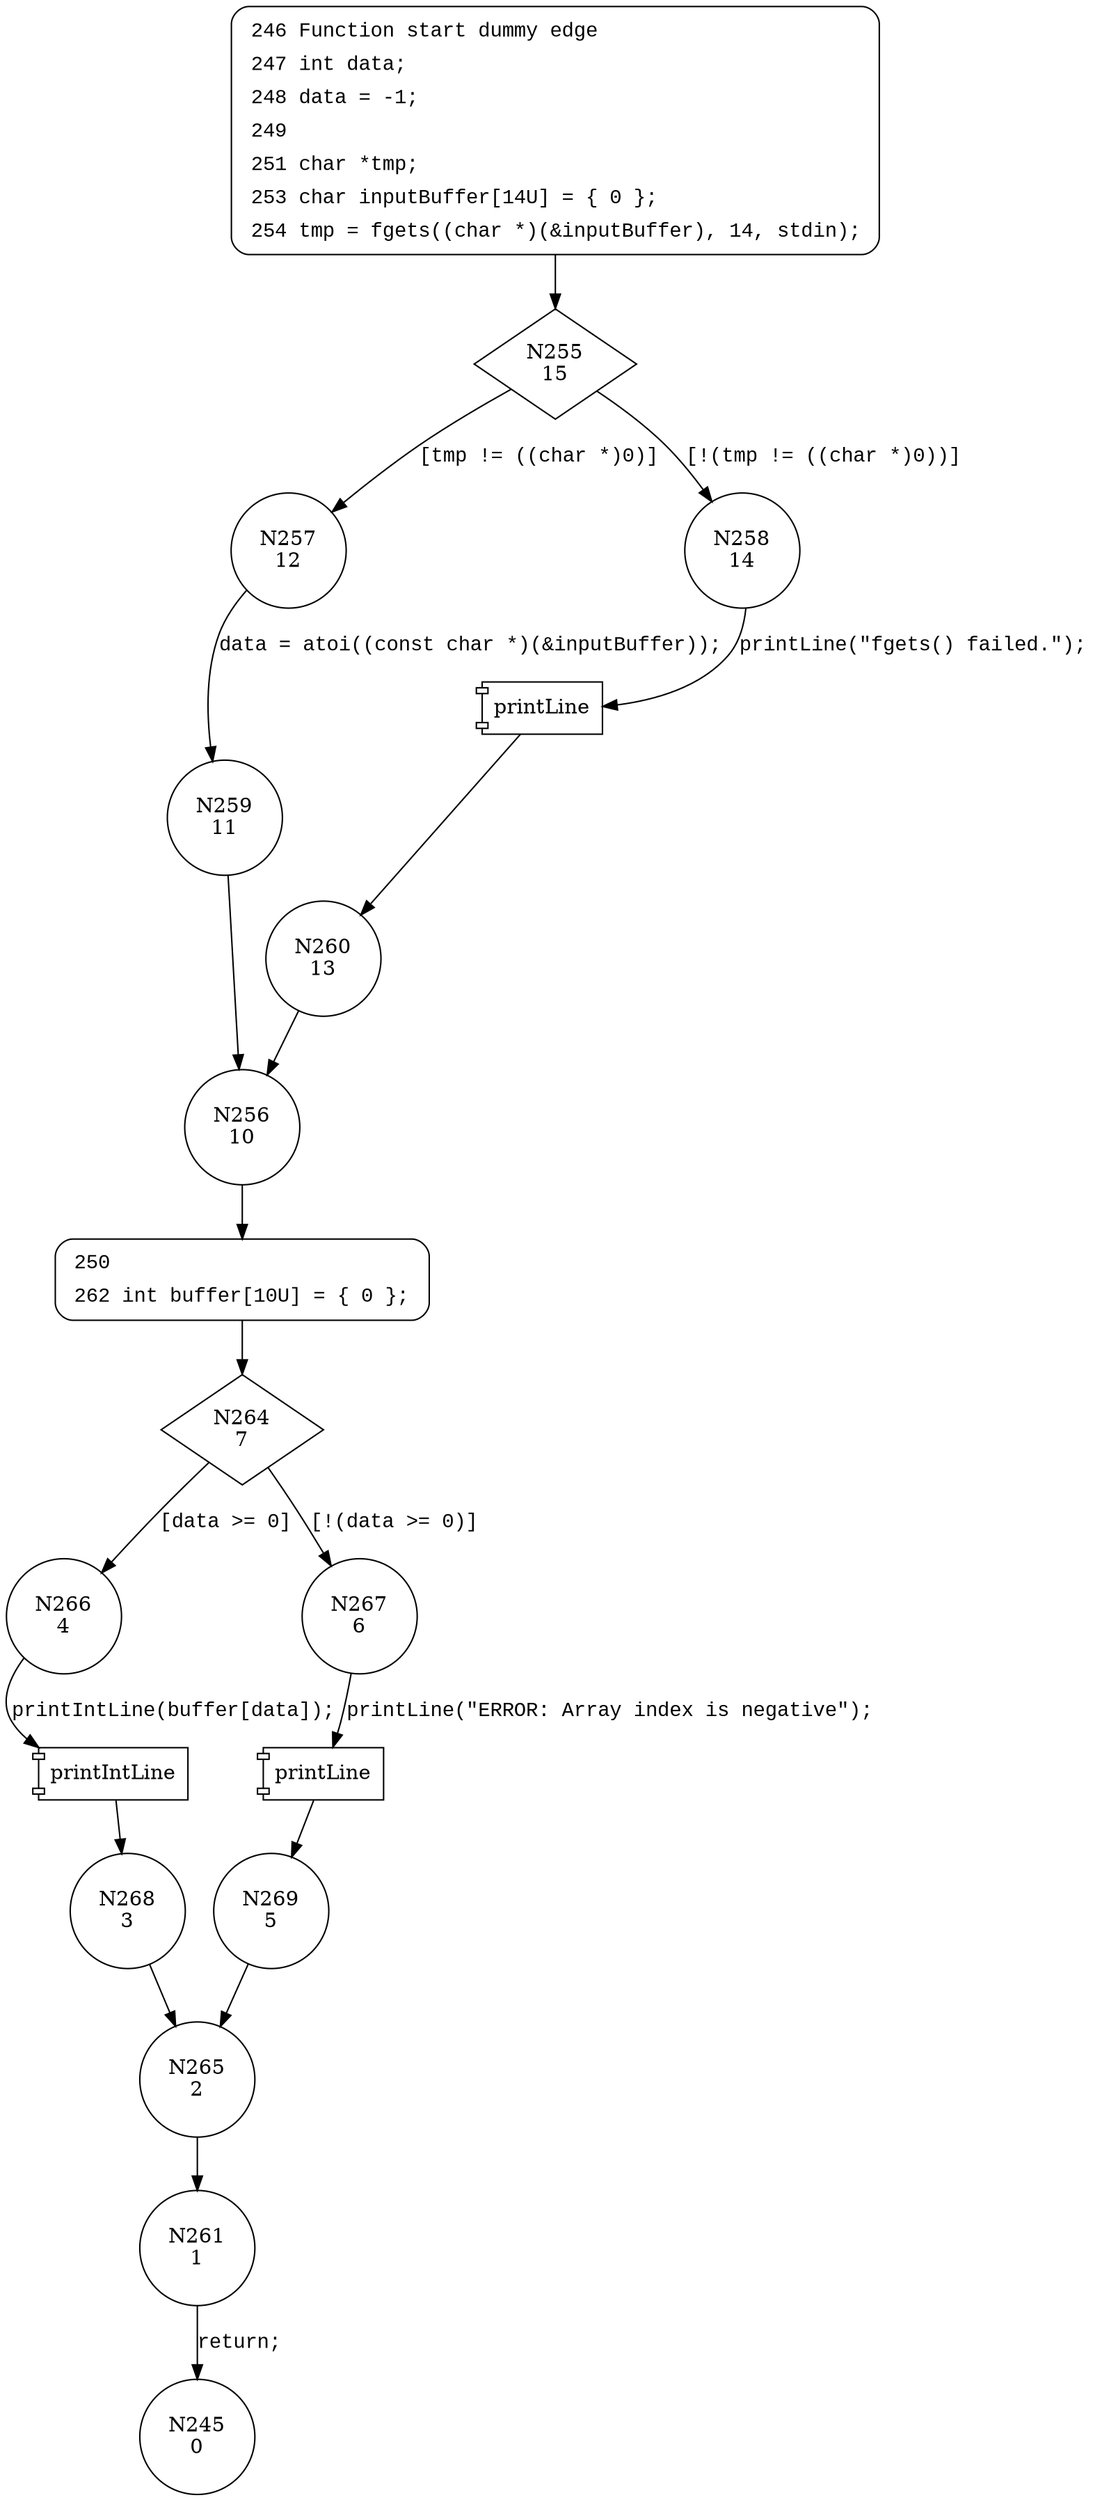 digraph CWE126_Buffer_Overread__CWE129_fgets_06_bad {
255 [shape="diamond" label="N255\n15"]
257 [shape="circle" label="N257\n12"]
258 [shape="circle" label="N258\n14"]
260 [shape="circle" label="N260\n13"]
256 [shape="circle" label="N256\n10"]
250 [shape="circle" label="N250\n9"]
264 [shape="diamond" label="N264\n7"]
266 [shape="circle" label="N266\n4"]
267 [shape="circle" label="N267\n6"]
269 [shape="circle" label="N269\n5"]
265 [shape="circle" label="N265\n2"]
261 [shape="circle" label="N261\n1"]
268 [shape="circle" label="N268\n3"]
259 [shape="circle" label="N259\n11"]
245 [shape="circle" label="N245\n0"]
246 [style="filled,bold" penwidth="1" fillcolor="white" fontname="Courier New" shape="Mrecord" label=<<table border="0" cellborder="0" cellpadding="3" bgcolor="white"><tr><td align="right">246</td><td align="left">Function start dummy edge</td></tr><tr><td align="right">247</td><td align="left">int data;</td></tr><tr><td align="right">248</td><td align="left">data = -1;</td></tr><tr><td align="right">249</td><td align="left"></td></tr><tr><td align="right">251</td><td align="left">char *tmp;</td></tr><tr><td align="right">253</td><td align="left">char inputBuffer[14U] = &#123; 0 &#125;;</td></tr><tr><td align="right">254</td><td align="left">tmp = fgets((char *)(&amp;inputBuffer), 14, stdin);</td></tr></table>>]
246 -> 255[label=""]
250 [style="filled,bold" penwidth="1" fillcolor="white" fontname="Courier New" shape="Mrecord" label=<<table border="0" cellborder="0" cellpadding="3" bgcolor="white"><tr><td align="right">250</td><td align="left"></td></tr><tr><td align="right">262</td><td align="left">int buffer[10U] = &#123; 0 &#125;;</td></tr></table>>]
250 -> 264[label=""]
255 -> 257 [label="[tmp != ((char *)0)]" fontname="Courier New"]
255 -> 258 [label="[!(tmp != ((char *)0))]" fontname="Courier New"]
100025 [shape="component" label="printLine"]
258 -> 100025 [label="printLine(\"fgets() failed.\");" fontname="Courier New"]
100025 -> 260 [label="" fontname="Courier New"]
256 -> 250 [label="" fontname="Courier New"]
264 -> 266 [label="[data >= 0]" fontname="Courier New"]
264 -> 267 [label="[!(data >= 0)]" fontname="Courier New"]
100026 [shape="component" label="printLine"]
267 -> 100026 [label="printLine(\"ERROR: Array index is negative\");" fontname="Courier New"]
100026 -> 269 [label="" fontname="Courier New"]
265 -> 261 [label="" fontname="Courier New"]
100027 [shape="component" label="printIntLine"]
266 -> 100027 [label="printIntLine(buffer[data]);" fontname="Courier New"]
100027 -> 268 [label="" fontname="Courier New"]
257 -> 259 [label="data = atoi((const char *)(&inputBuffer));" fontname="Courier New"]
260 -> 256 [label="" fontname="Courier New"]
269 -> 265 [label="" fontname="Courier New"]
261 -> 245 [label="return;" fontname="Courier New"]
268 -> 265 [label="" fontname="Courier New"]
259 -> 256 [label="" fontname="Courier New"]
}